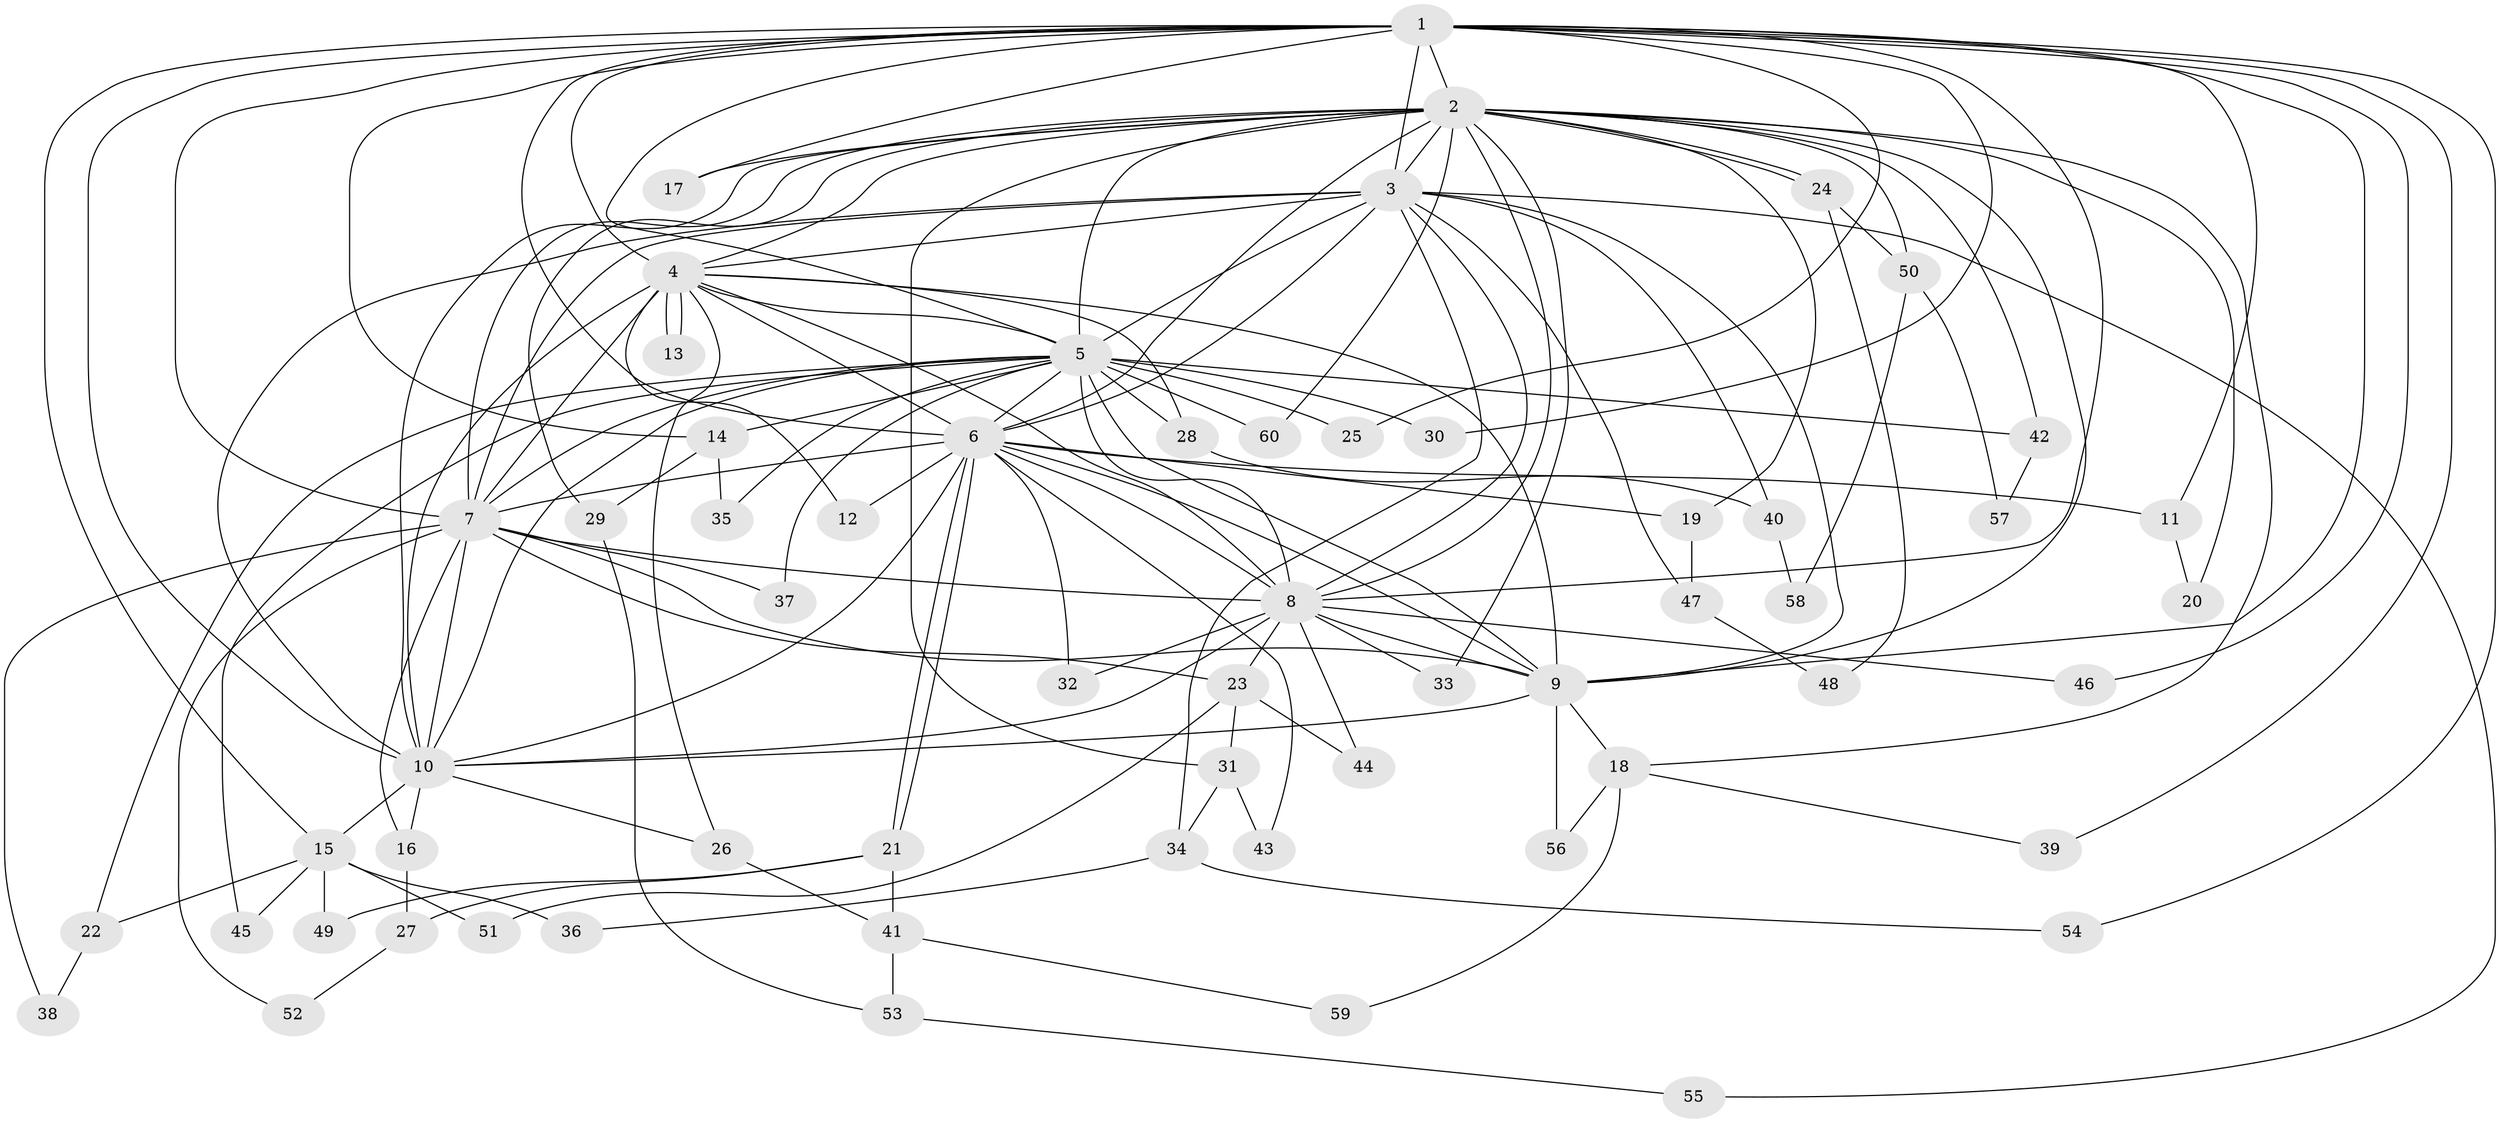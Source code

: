 // coarse degree distribution, {15: 0.022222222222222223, 19: 0.022222222222222223, 12: 0.044444444444444446, 16: 0.022222222222222223, 17: 0.022222222222222223, 10: 0.044444444444444446, 3: 0.1111111111111111, 1: 0.044444444444444446, 2: 0.4888888888888889, 8: 0.022222222222222223, 4: 0.13333333333333333, 6: 0.022222222222222223}
// Generated by graph-tools (version 1.1) at 2025/23/03/03/25 07:23:40]
// undirected, 60 vertices, 145 edges
graph export_dot {
graph [start="1"]
  node [color=gray90,style=filled];
  1;
  2;
  3;
  4;
  5;
  6;
  7;
  8;
  9;
  10;
  11;
  12;
  13;
  14;
  15;
  16;
  17;
  18;
  19;
  20;
  21;
  22;
  23;
  24;
  25;
  26;
  27;
  28;
  29;
  30;
  31;
  32;
  33;
  34;
  35;
  36;
  37;
  38;
  39;
  40;
  41;
  42;
  43;
  44;
  45;
  46;
  47;
  48;
  49;
  50;
  51;
  52;
  53;
  54;
  55;
  56;
  57;
  58;
  59;
  60;
  1 -- 2;
  1 -- 3;
  1 -- 4;
  1 -- 5;
  1 -- 6;
  1 -- 7;
  1 -- 8;
  1 -- 9;
  1 -- 10;
  1 -- 11;
  1 -- 14;
  1 -- 15;
  1 -- 17;
  1 -- 25;
  1 -- 30;
  1 -- 39;
  1 -- 46;
  1 -- 54;
  2 -- 3;
  2 -- 4;
  2 -- 5;
  2 -- 6;
  2 -- 7;
  2 -- 8;
  2 -- 9;
  2 -- 10;
  2 -- 17;
  2 -- 18;
  2 -- 19;
  2 -- 20;
  2 -- 24;
  2 -- 24;
  2 -- 29;
  2 -- 31;
  2 -- 33;
  2 -- 42;
  2 -- 50;
  2 -- 60;
  3 -- 4;
  3 -- 5;
  3 -- 6;
  3 -- 7;
  3 -- 8;
  3 -- 9;
  3 -- 10;
  3 -- 34;
  3 -- 40;
  3 -- 47;
  3 -- 55;
  4 -- 5;
  4 -- 6;
  4 -- 7;
  4 -- 8;
  4 -- 9;
  4 -- 10;
  4 -- 12;
  4 -- 13;
  4 -- 13;
  4 -- 26;
  4 -- 28;
  5 -- 6;
  5 -- 7;
  5 -- 8;
  5 -- 9;
  5 -- 10;
  5 -- 14;
  5 -- 22;
  5 -- 25;
  5 -- 28;
  5 -- 30;
  5 -- 35;
  5 -- 37;
  5 -- 42;
  5 -- 45;
  5 -- 60;
  6 -- 7;
  6 -- 8;
  6 -- 9;
  6 -- 10;
  6 -- 11;
  6 -- 12;
  6 -- 19;
  6 -- 21;
  6 -- 21;
  6 -- 32;
  6 -- 43;
  7 -- 8;
  7 -- 9;
  7 -- 10;
  7 -- 16;
  7 -- 23;
  7 -- 37;
  7 -- 38;
  7 -- 52;
  8 -- 9;
  8 -- 10;
  8 -- 23;
  8 -- 32;
  8 -- 33;
  8 -- 44;
  8 -- 46;
  9 -- 10;
  9 -- 18;
  9 -- 56;
  10 -- 15;
  10 -- 16;
  10 -- 26;
  11 -- 20;
  14 -- 29;
  14 -- 35;
  15 -- 22;
  15 -- 36;
  15 -- 45;
  15 -- 49;
  15 -- 51;
  16 -- 27;
  18 -- 39;
  18 -- 56;
  18 -- 59;
  19 -- 47;
  21 -- 27;
  21 -- 41;
  21 -- 49;
  22 -- 38;
  23 -- 31;
  23 -- 44;
  23 -- 51;
  24 -- 48;
  24 -- 50;
  26 -- 41;
  27 -- 52;
  28 -- 40;
  29 -- 53;
  31 -- 34;
  31 -- 43;
  34 -- 36;
  34 -- 54;
  40 -- 58;
  41 -- 53;
  41 -- 59;
  42 -- 57;
  47 -- 48;
  50 -- 57;
  50 -- 58;
  53 -- 55;
}
